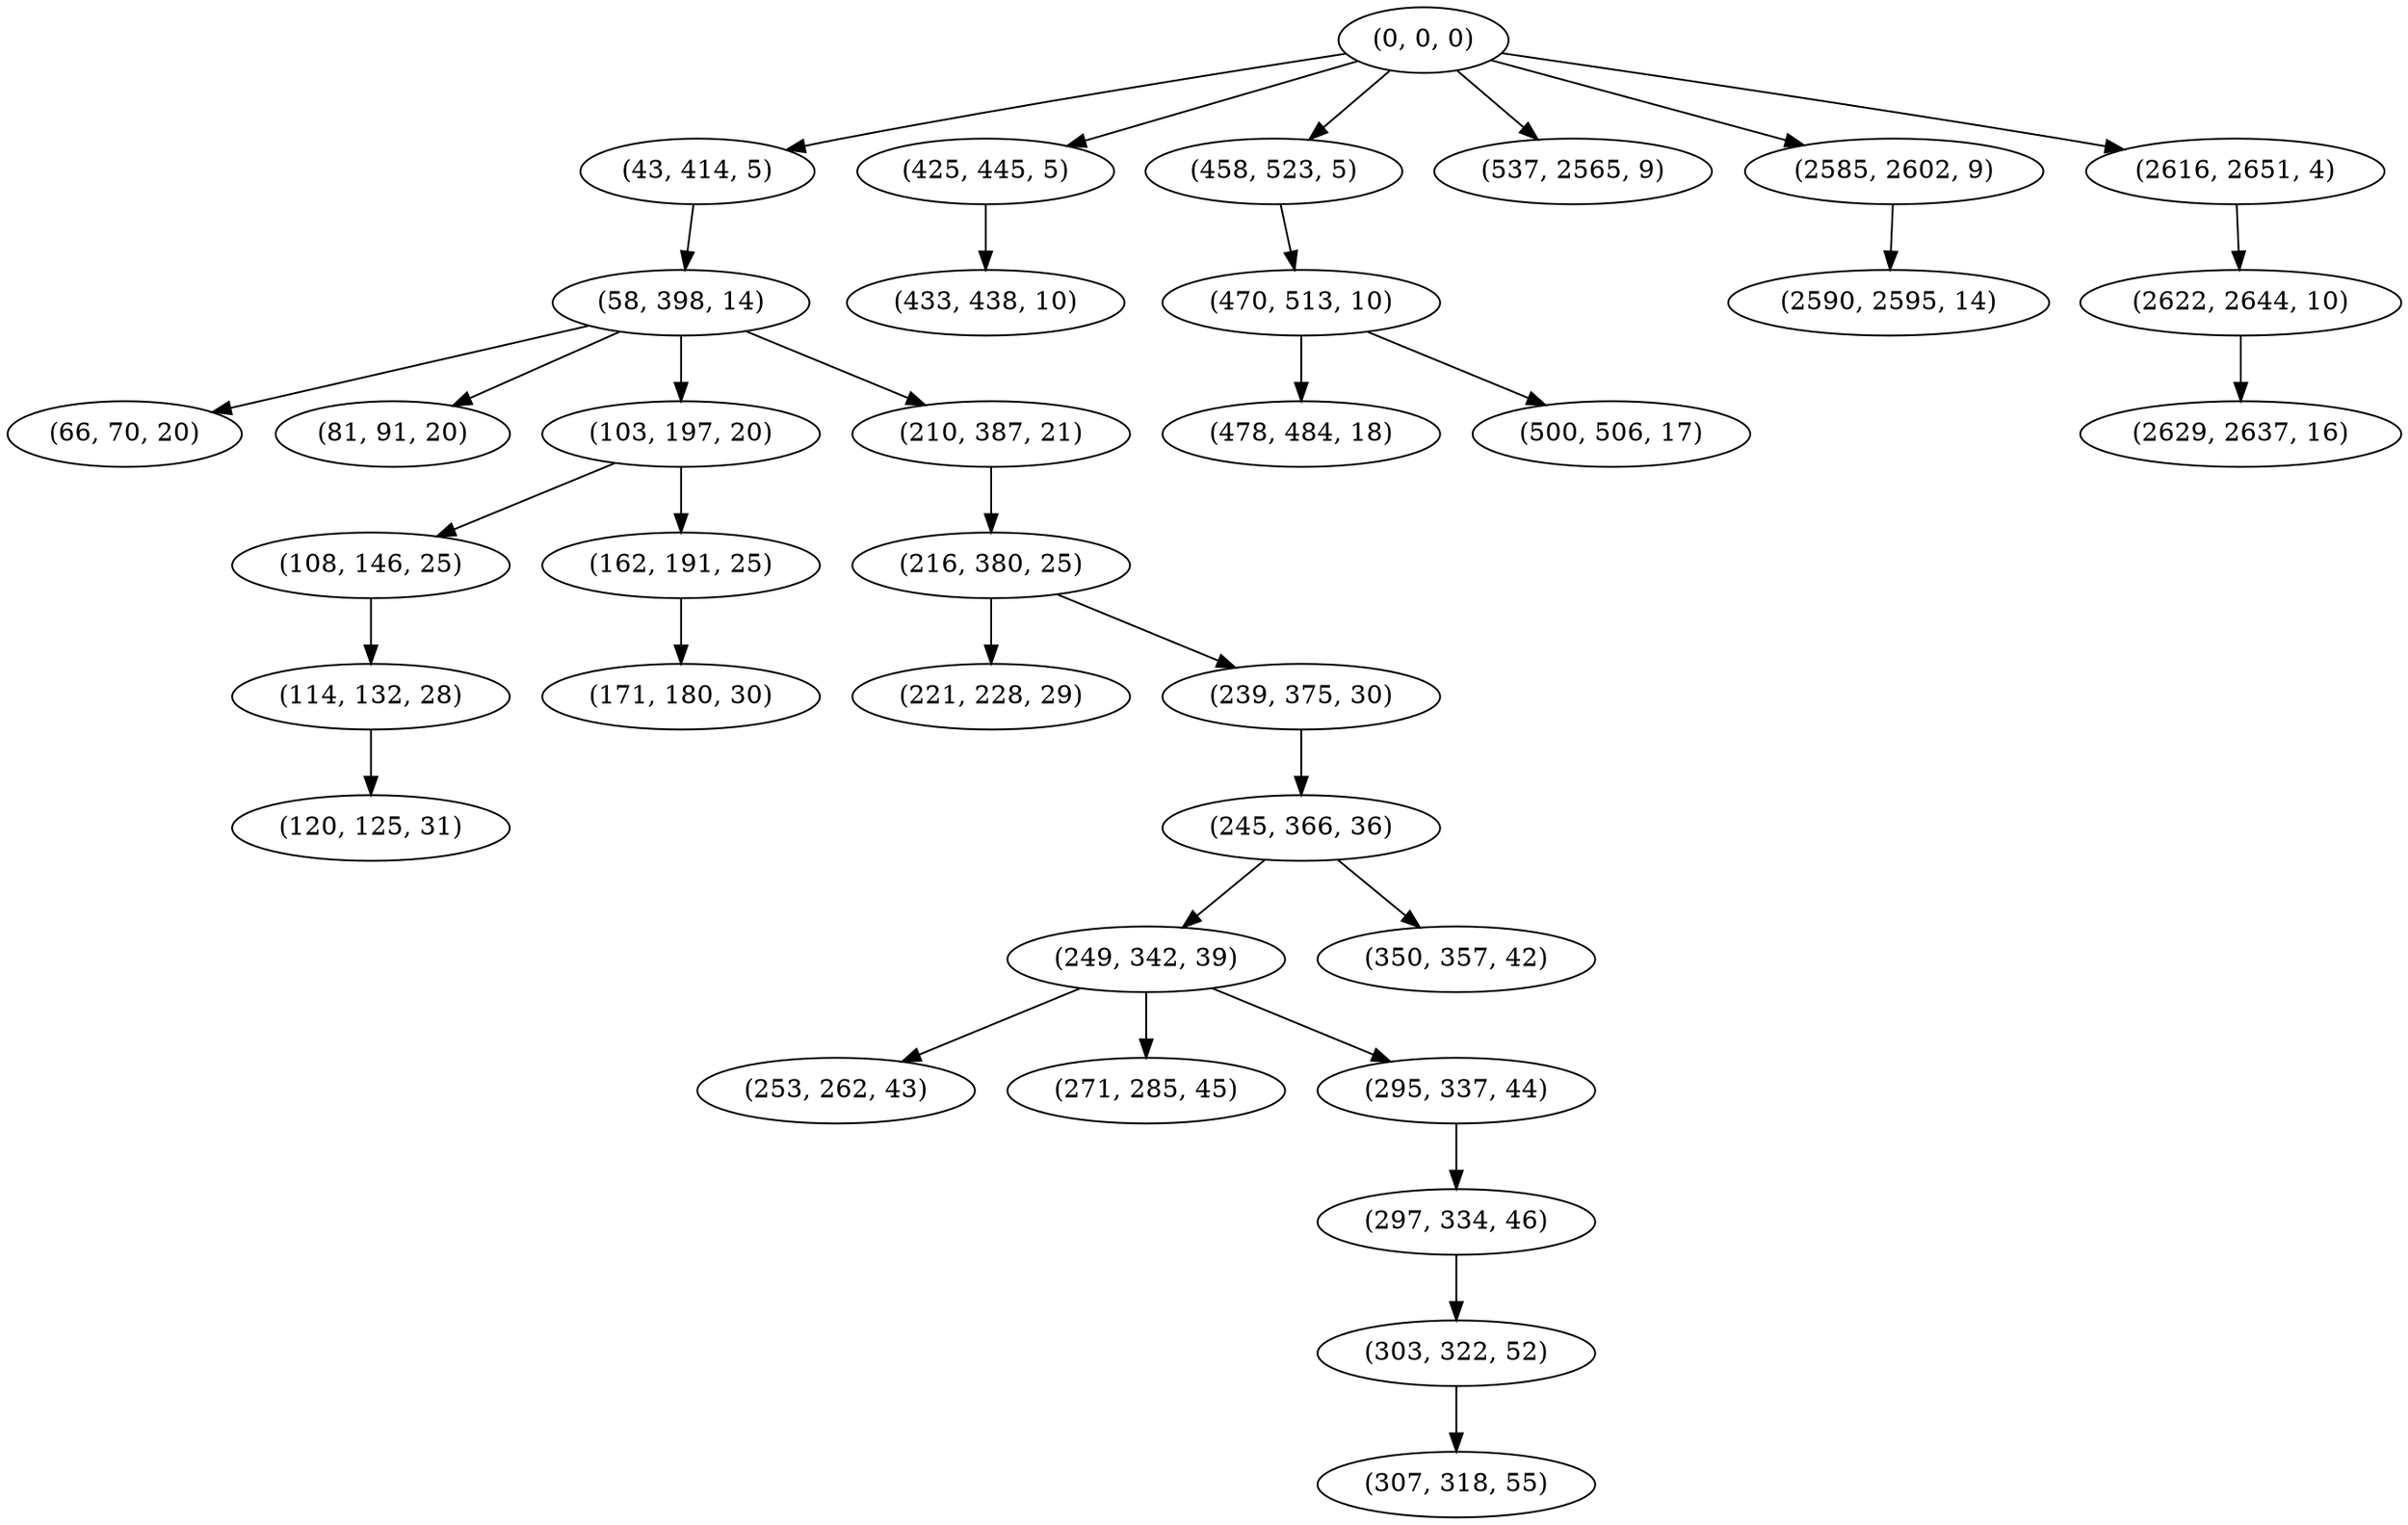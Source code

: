 digraph tree {
    "(0, 0, 0)";
    "(43, 414, 5)";
    "(58, 398, 14)";
    "(66, 70, 20)";
    "(81, 91, 20)";
    "(103, 197, 20)";
    "(108, 146, 25)";
    "(114, 132, 28)";
    "(120, 125, 31)";
    "(162, 191, 25)";
    "(171, 180, 30)";
    "(210, 387, 21)";
    "(216, 380, 25)";
    "(221, 228, 29)";
    "(239, 375, 30)";
    "(245, 366, 36)";
    "(249, 342, 39)";
    "(253, 262, 43)";
    "(271, 285, 45)";
    "(295, 337, 44)";
    "(297, 334, 46)";
    "(303, 322, 52)";
    "(307, 318, 55)";
    "(350, 357, 42)";
    "(425, 445, 5)";
    "(433, 438, 10)";
    "(458, 523, 5)";
    "(470, 513, 10)";
    "(478, 484, 18)";
    "(500, 506, 17)";
    "(537, 2565, 9)";
    "(2585, 2602, 9)";
    "(2590, 2595, 14)";
    "(2616, 2651, 4)";
    "(2622, 2644, 10)";
    "(2629, 2637, 16)";
    "(0, 0, 0)" -> "(43, 414, 5)";
    "(0, 0, 0)" -> "(425, 445, 5)";
    "(0, 0, 0)" -> "(458, 523, 5)";
    "(0, 0, 0)" -> "(537, 2565, 9)";
    "(0, 0, 0)" -> "(2585, 2602, 9)";
    "(0, 0, 0)" -> "(2616, 2651, 4)";
    "(43, 414, 5)" -> "(58, 398, 14)";
    "(58, 398, 14)" -> "(66, 70, 20)";
    "(58, 398, 14)" -> "(81, 91, 20)";
    "(58, 398, 14)" -> "(103, 197, 20)";
    "(58, 398, 14)" -> "(210, 387, 21)";
    "(103, 197, 20)" -> "(108, 146, 25)";
    "(103, 197, 20)" -> "(162, 191, 25)";
    "(108, 146, 25)" -> "(114, 132, 28)";
    "(114, 132, 28)" -> "(120, 125, 31)";
    "(162, 191, 25)" -> "(171, 180, 30)";
    "(210, 387, 21)" -> "(216, 380, 25)";
    "(216, 380, 25)" -> "(221, 228, 29)";
    "(216, 380, 25)" -> "(239, 375, 30)";
    "(239, 375, 30)" -> "(245, 366, 36)";
    "(245, 366, 36)" -> "(249, 342, 39)";
    "(245, 366, 36)" -> "(350, 357, 42)";
    "(249, 342, 39)" -> "(253, 262, 43)";
    "(249, 342, 39)" -> "(271, 285, 45)";
    "(249, 342, 39)" -> "(295, 337, 44)";
    "(295, 337, 44)" -> "(297, 334, 46)";
    "(297, 334, 46)" -> "(303, 322, 52)";
    "(303, 322, 52)" -> "(307, 318, 55)";
    "(425, 445, 5)" -> "(433, 438, 10)";
    "(458, 523, 5)" -> "(470, 513, 10)";
    "(470, 513, 10)" -> "(478, 484, 18)";
    "(470, 513, 10)" -> "(500, 506, 17)";
    "(2585, 2602, 9)" -> "(2590, 2595, 14)";
    "(2616, 2651, 4)" -> "(2622, 2644, 10)";
    "(2622, 2644, 10)" -> "(2629, 2637, 16)";
}
